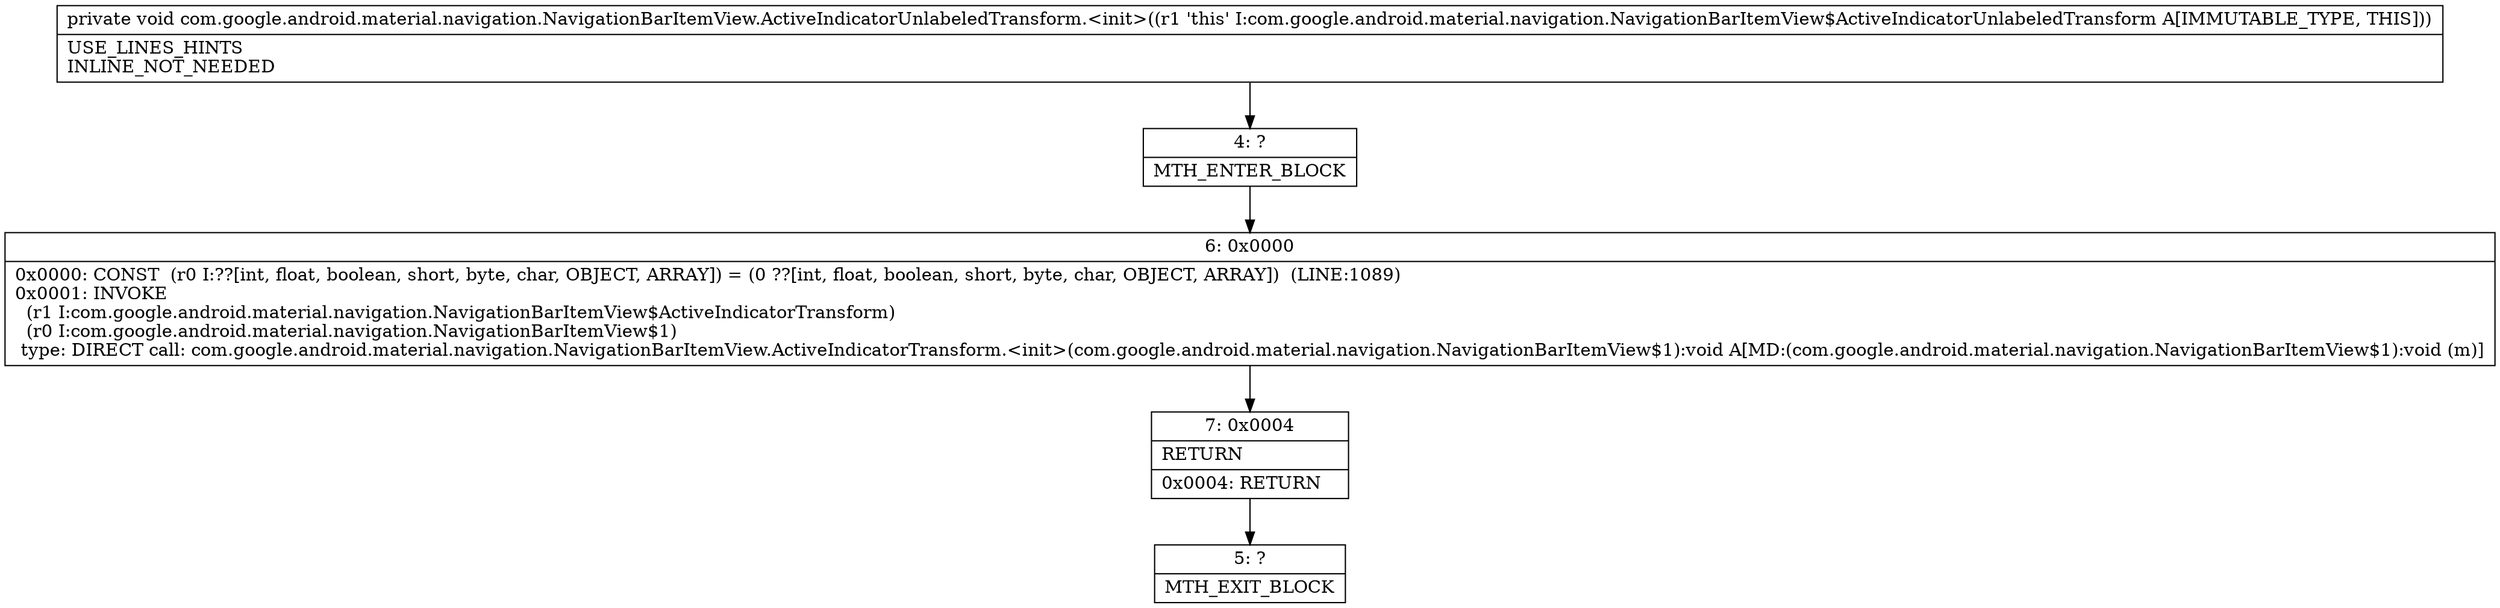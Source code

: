 digraph "CFG forcom.google.android.material.navigation.NavigationBarItemView.ActiveIndicatorUnlabeledTransform.\<init\>()V" {
Node_4 [shape=record,label="{4\:\ ?|MTH_ENTER_BLOCK\l}"];
Node_6 [shape=record,label="{6\:\ 0x0000|0x0000: CONST  (r0 I:??[int, float, boolean, short, byte, char, OBJECT, ARRAY]) = (0 ??[int, float, boolean, short, byte, char, OBJECT, ARRAY])  (LINE:1089)\l0x0001: INVOKE  \l  (r1 I:com.google.android.material.navigation.NavigationBarItemView$ActiveIndicatorTransform)\l  (r0 I:com.google.android.material.navigation.NavigationBarItemView$1)\l type: DIRECT call: com.google.android.material.navigation.NavigationBarItemView.ActiveIndicatorTransform.\<init\>(com.google.android.material.navigation.NavigationBarItemView$1):void A[MD:(com.google.android.material.navigation.NavigationBarItemView$1):void (m)]\l}"];
Node_7 [shape=record,label="{7\:\ 0x0004|RETURN\l|0x0004: RETURN   \l}"];
Node_5 [shape=record,label="{5\:\ ?|MTH_EXIT_BLOCK\l}"];
MethodNode[shape=record,label="{private void com.google.android.material.navigation.NavigationBarItemView.ActiveIndicatorUnlabeledTransform.\<init\>((r1 'this' I:com.google.android.material.navigation.NavigationBarItemView$ActiveIndicatorUnlabeledTransform A[IMMUTABLE_TYPE, THIS]))  | USE_LINES_HINTS\lINLINE_NOT_NEEDED\l}"];
MethodNode -> Node_4;Node_4 -> Node_6;
Node_6 -> Node_7;
Node_7 -> Node_5;
}

